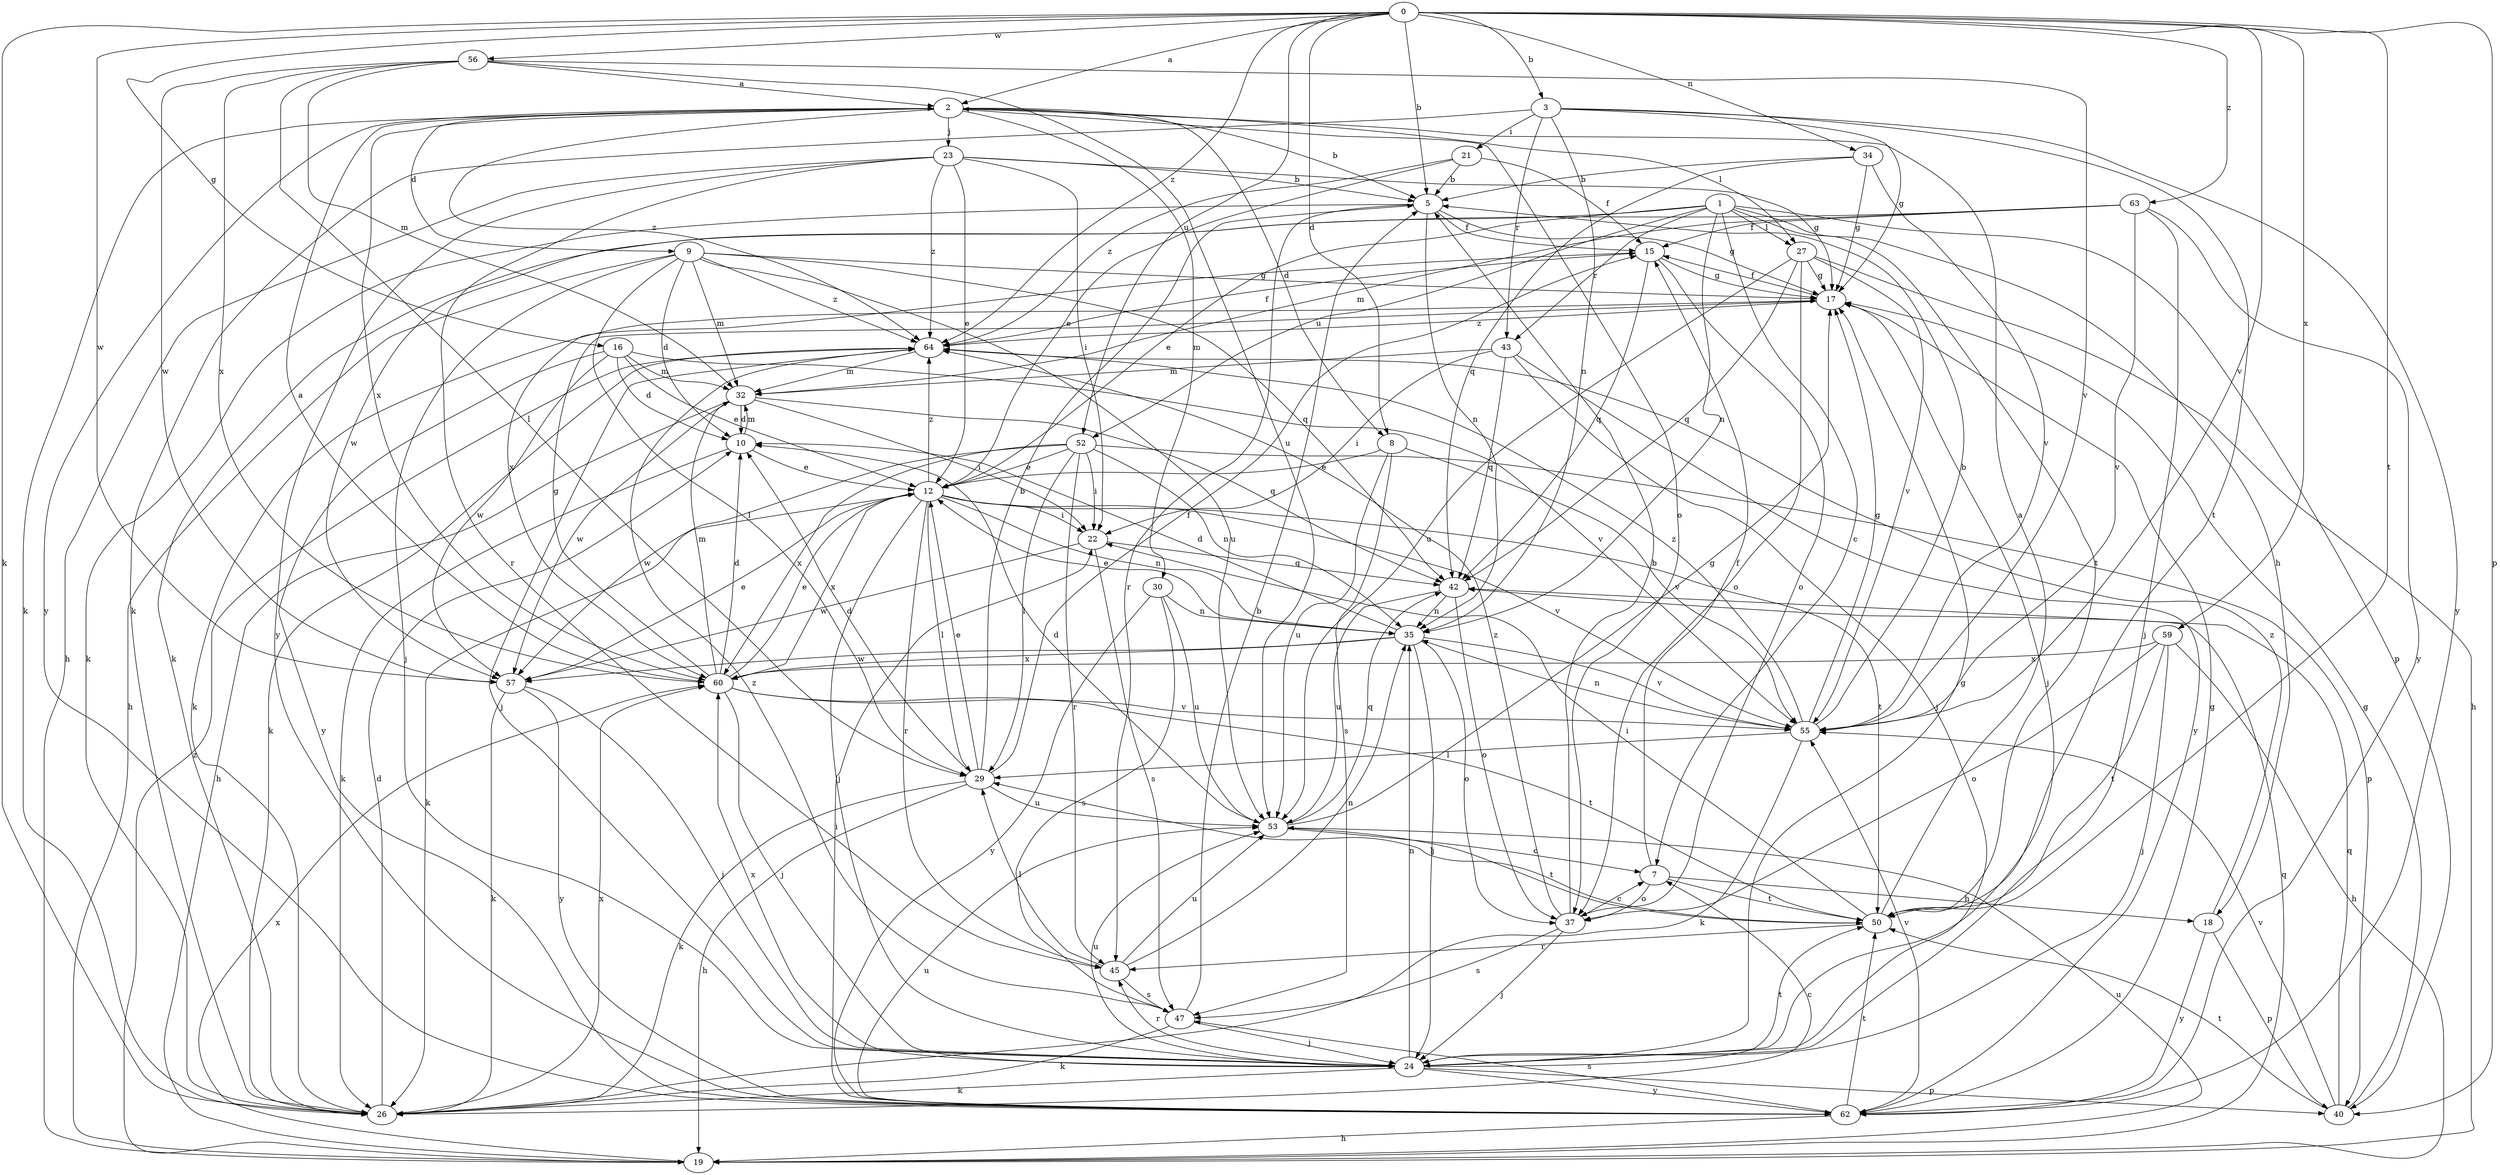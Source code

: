 strict digraph  {
0;
1;
2;
3;
5;
7;
8;
9;
10;
12;
15;
16;
17;
18;
19;
21;
22;
23;
24;
26;
27;
29;
30;
32;
34;
35;
37;
40;
42;
43;
45;
47;
50;
52;
53;
55;
56;
57;
59;
60;
62;
63;
64;
0 -> 2  [label=a];
0 -> 3  [label=b];
0 -> 5  [label=b];
0 -> 8  [label=d];
0 -> 16  [label=g];
0 -> 26  [label=k];
0 -> 34  [label=n];
0 -> 40  [label=p];
0 -> 50  [label=t];
0 -> 52  [label=u];
0 -> 55  [label=v];
0 -> 56  [label=w];
0 -> 57  [label=w];
0 -> 59  [label=x];
0 -> 63  [label=z];
0 -> 64  [label=z];
1 -> 7  [label=c];
1 -> 12  [label=e];
1 -> 18  [label=h];
1 -> 27  [label=l];
1 -> 35  [label=n];
1 -> 40  [label=p];
1 -> 43  [label=r];
1 -> 50  [label=t];
1 -> 52  [label=u];
1 -> 57  [label=w];
2 -> 5  [label=b];
2 -> 8  [label=d];
2 -> 9  [label=d];
2 -> 23  [label=j];
2 -> 26  [label=k];
2 -> 27  [label=l];
2 -> 30  [label=m];
2 -> 37  [label=o];
2 -> 60  [label=x];
2 -> 62  [label=y];
2 -> 64  [label=z];
3 -> 17  [label=g];
3 -> 21  [label=i];
3 -> 26  [label=k];
3 -> 35  [label=n];
3 -> 43  [label=r];
3 -> 50  [label=t];
3 -> 62  [label=y];
5 -> 15  [label=f];
5 -> 17  [label=g];
5 -> 26  [label=k];
5 -> 35  [label=n];
5 -> 45  [label=r];
7 -> 15  [label=f];
7 -> 18  [label=h];
7 -> 37  [label=o];
7 -> 50  [label=t];
8 -> 12  [label=e];
8 -> 47  [label=s];
8 -> 53  [label=u];
8 -> 55  [label=v];
9 -> 10  [label=d];
9 -> 17  [label=g];
9 -> 19  [label=h];
9 -> 24  [label=j];
9 -> 29  [label=l];
9 -> 32  [label=m];
9 -> 42  [label=q];
9 -> 53  [label=u];
9 -> 64  [label=z];
10 -> 12  [label=e];
10 -> 26  [label=k];
10 -> 32  [label=m];
12 -> 22  [label=i];
12 -> 24  [label=j];
12 -> 26  [label=k];
12 -> 29  [label=l];
12 -> 35  [label=n];
12 -> 45  [label=r];
12 -> 50  [label=t];
12 -> 55  [label=v];
12 -> 60  [label=x];
12 -> 64  [label=z];
15 -> 17  [label=g];
15 -> 37  [label=o];
15 -> 42  [label=q];
15 -> 60  [label=x];
16 -> 10  [label=d];
16 -> 12  [label=e];
16 -> 32  [label=m];
16 -> 55  [label=v];
16 -> 57  [label=w];
16 -> 62  [label=y];
17 -> 15  [label=f];
17 -> 24  [label=j];
17 -> 26  [label=k];
17 -> 64  [label=z];
18 -> 40  [label=p];
18 -> 62  [label=y];
18 -> 64  [label=z];
19 -> 42  [label=q];
19 -> 53  [label=u];
19 -> 60  [label=x];
19 -> 64  [label=z];
21 -> 5  [label=b];
21 -> 12  [label=e];
21 -> 15  [label=f];
21 -> 64  [label=z];
22 -> 42  [label=q];
22 -> 47  [label=s];
22 -> 57  [label=w];
23 -> 5  [label=b];
23 -> 12  [label=e];
23 -> 17  [label=g];
23 -> 19  [label=h];
23 -> 22  [label=i];
23 -> 45  [label=r];
23 -> 62  [label=y];
23 -> 64  [label=z];
24 -> 17  [label=g];
24 -> 26  [label=k];
24 -> 35  [label=n];
24 -> 40  [label=p];
24 -> 45  [label=r];
24 -> 50  [label=t];
24 -> 53  [label=u];
24 -> 60  [label=x];
24 -> 62  [label=y];
26 -> 7  [label=c];
26 -> 10  [label=d];
26 -> 60  [label=x];
27 -> 17  [label=g];
27 -> 19  [label=h];
27 -> 37  [label=o];
27 -> 42  [label=q];
27 -> 53  [label=u];
27 -> 55  [label=v];
29 -> 5  [label=b];
29 -> 10  [label=d];
29 -> 12  [label=e];
29 -> 15  [label=f];
29 -> 19  [label=h];
29 -> 26  [label=k];
29 -> 53  [label=u];
30 -> 35  [label=n];
30 -> 47  [label=s];
30 -> 53  [label=u];
30 -> 62  [label=y];
32 -> 10  [label=d];
32 -> 19  [label=h];
32 -> 22  [label=i];
32 -> 42  [label=q];
32 -> 57  [label=w];
34 -> 5  [label=b];
34 -> 17  [label=g];
34 -> 42  [label=q];
34 -> 55  [label=v];
35 -> 10  [label=d];
35 -> 12  [label=e];
35 -> 24  [label=j];
35 -> 37  [label=o];
35 -> 55  [label=v];
35 -> 57  [label=w];
35 -> 60  [label=x];
37 -> 5  [label=b];
37 -> 7  [label=c];
37 -> 24  [label=j];
37 -> 47  [label=s];
37 -> 64  [label=z];
40 -> 17  [label=g];
40 -> 42  [label=q];
40 -> 50  [label=t];
40 -> 55  [label=v];
42 -> 35  [label=n];
42 -> 37  [label=o];
42 -> 53  [label=u];
43 -> 22  [label=i];
43 -> 24  [label=j];
43 -> 32  [label=m];
43 -> 42  [label=q];
43 -> 62  [label=y];
45 -> 29  [label=l];
45 -> 35  [label=n];
45 -> 47  [label=s];
45 -> 53  [label=u];
47 -> 5  [label=b];
47 -> 24  [label=j];
47 -> 26  [label=k];
47 -> 64  [label=z];
50 -> 2  [label=a];
50 -> 22  [label=i];
50 -> 29  [label=l];
50 -> 45  [label=r];
52 -> 12  [label=e];
52 -> 22  [label=i];
52 -> 29  [label=l];
52 -> 35  [label=n];
52 -> 40  [label=p];
52 -> 45  [label=r];
52 -> 57  [label=w];
52 -> 60  [label=x];
53 -> 7  [label=c];
53 -> 10  [label=d];
53 -> 17  [label=g];
53 -> 42  [label=q];
53 -> 50  [label=t];
55 -> 5  [label=b];
55 -> 17  [label=g];
55 -> 26  [label=k];
55 -> 29  [label=l];
55 -> 35  [label=n];
55 -> 64  [label=z];
56 -> 2  [label=a];
56 -> 29  [label=l];
56 -> 32  [label=m];
56 -> 53  [label=u];
56 -> 55  [label=v];
56 -> 57  [label=w];
56 -> 60  [label=x];
57 -> 12  [label=e];
57 -> 24  [label=j];
57 -> 26  [label=k];
57 -> 62  [label=y];
59 -> 19  [label=h];
59 -> 24  [label=j];
59 -> 37  [label=o];
59 -> 50  [label=t];
59 -> 60  [label=x];
60 -> 2  [label=a];
60 -> 10  [label=d];
60 -> 12  [label=e];
60 -> 17  [label=g];
60 -> 24  [label=j];
60 -> 32  [label=m];
60 -> 50  [label=t];
60 -> 55  [label=v];
62 -> 17  [label=g];
62 -> 19  [label=h];
62 -> 22  [label=i];
62 -> 47  [label=s];
62 -> 50  [label=t];
62 -> 53  [label=u];
62 -> 55  [label=v];
63 -> 15  [label=f];
63 -> 24  [label=j];
63 -> 26  [label=k];
63 -> 32  [label=m];
63 -> 55  [label=v];
63 -> 62  [label=y];
64 -> 15  [label=f];
64 -> 24  [label=j];
64 -> 26  [label=k];
64 -> 32  [label=m];
}
